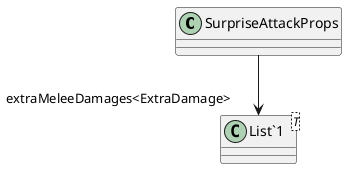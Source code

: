 @startuml
class SurpriseAttackProps {
}
class "List`1"<T> {
}
SurpriseAttackProps --> "extraMeleeDamages<ExtraDamage>" "List`1"
@enduml
